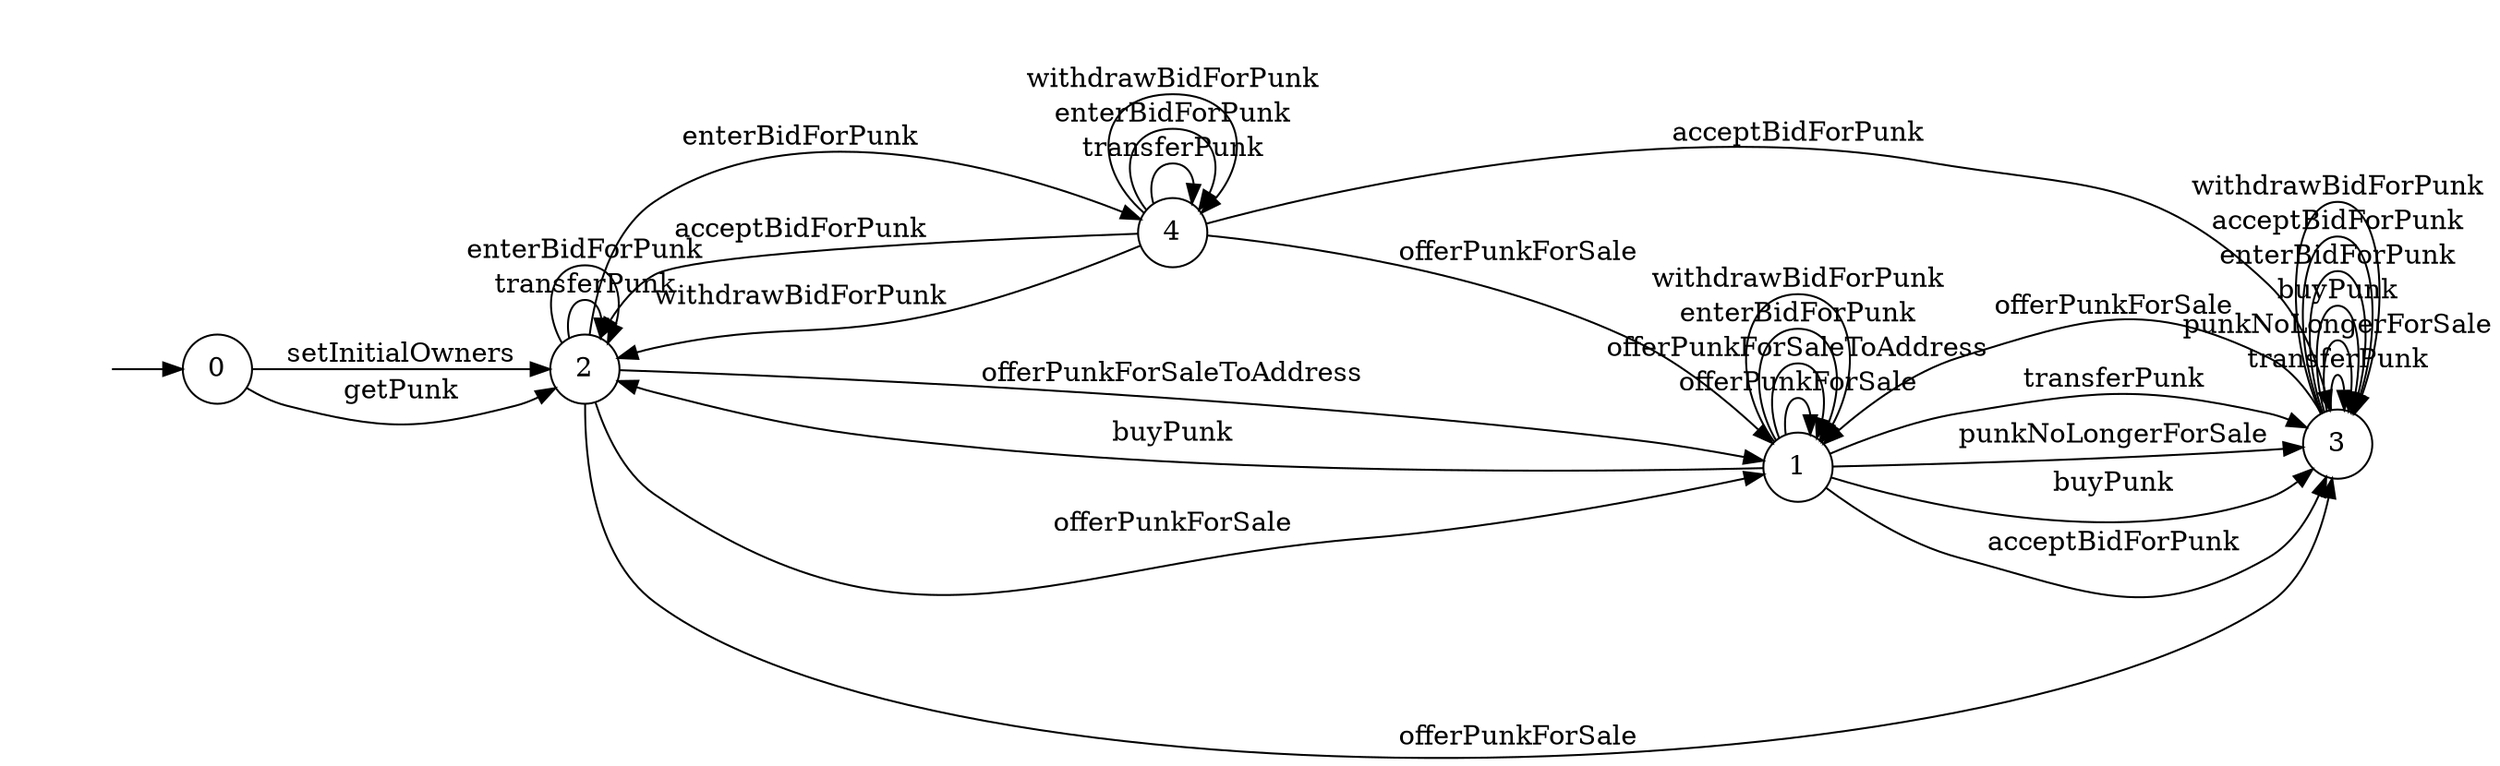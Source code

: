 digraph "./InvConPlus/Dapp-Automata-data/result/model/0xb47e3cd837ddf8e4c57f05d70ab865de6e193bbb/CryptoPunksMarket/FSM-3" {
	graph [rankdir=LR]
	"" [label="" shape=plaintext]
	4 [label=4 shape=circle]
	1 [label=1 shape=circle]
	0 [label=0 shape=circle]
	2 [label=2 shape=circle]
	3 [label=3 shape=circle]
	"" -> 0 [label=""]
	0 -> 2 [label=setInitialOwners]
	0 -> 2 [label=getPunk]
	2 -> 2 [label=transferPunk]
	2 -> 1 [label=offerPunkForSale]
	2 -> 3 [label=offerPunkForSale]
	2 -> 1 [label=offerPunkForSaleToAddress]
	2 -> 2 [label=enterBidForPunk]
	2 -> 4 [label=enterBidForPunk]
	1 -> 3 [label=transferPunk]
	1 -> 3 [label=punkNoLongerForSale]
	1 -> 1 [label=offerPunkForSale]
	1 -> 1 [label=offerPunkForSaleToAddress]
	1 -> 2 [label=buyPunk]
	1 -> 3 [label=buyPunk]
	1 -> 1 [label=enterBidForPunk]
	1 -> 3 [label=acceptBidForPunk]
	1 -> 1 [label=withdrawBidForPunk]
	4 -> 4 [label=transferPunk]
	4 -> 1 [label=offerPunkForSale]
	4 -> 4 [label=enterBidForPunk]
	4 -> 2 [label=acceptBidForPunk]
	4 -> 3 [label=acceptBidForPunk]
	4 -> 2 [label=withdrawBidForPunk]
	4 -> 4 [label=withdrawBidForPunk]
	3 -> 3 [label=transferPunk]
	3 -> 3 [label=punkNoLongerForSale]
	3 -> 1 [label=offerPunkForSale]
	3 -> 3 [label=buyPunk]
	3 -> 3 [label=enterBidForPunk]
	3 -> 3 [label=acceptBidForPunk]
	3 -> 3 [label=withdrawBidForPunk]
}
